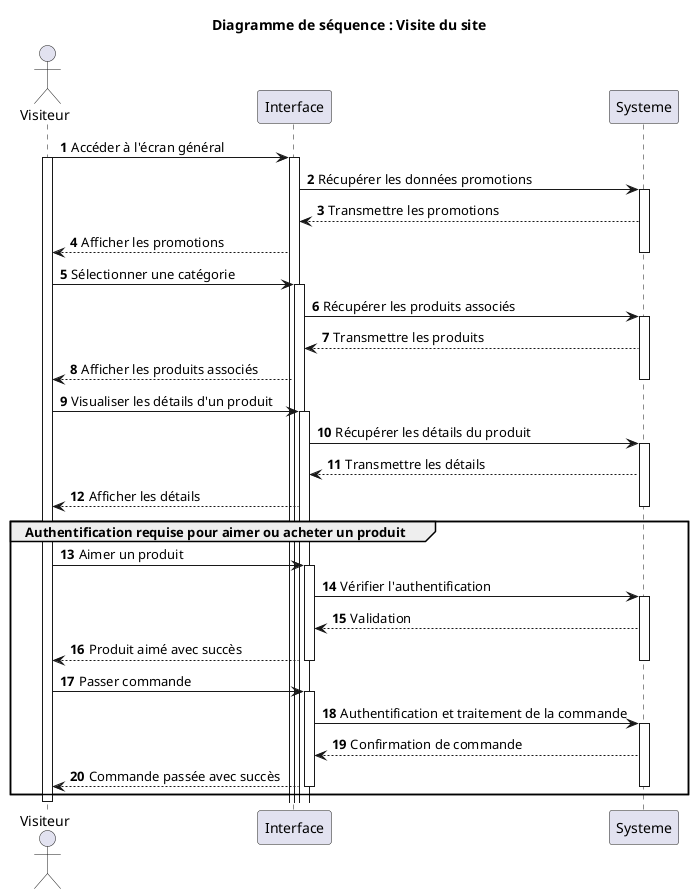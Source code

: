 @startuml
actor Visiteur as User

autonumber

title Diagramme de séquence : Visite du site

User -> Interface : Accéder à l'écran général
activate User
activate Interface
Interface -> Systeme : Récupérer les données promotions
activate Systeme
Systeme --> Interface : Transmettre les promotions
Interface --> User : Afficher les promotions

deactivate Systeme

User -> Interface : Sélectionner une catégorie
activate Interface
Interface -> Systeme : Récupérer les produits associés
activate Systeme
Systeme --> Interface : Transmettre les produits
Interface --> User : Afficher les produits associés

deactivate Systeme

User -> Interface : Visualiser les détails d'un produit
activate Interface
Interface -> Systeme : Récupérer les détails du produit
activate Systeme
Systeme --> Interface : Transmettre les détails
Interface --> User : Afficher les détails

deactivate Systeme

group Authentification requise pour aimer ou acheter un produit
    User -> Interface : Aimer un produit
    activate Interface
    Interface -> Systeme : Vérifier l'authentification
    activate Systeme
    Systeme --> Interface : Validation
    Interface --> User : Produit aimé avec succès
    deactivate Systeme
    deactivate Interface

    User -> Interface : Passer commande
    activate Interface
    Interface -> Systeme : Authentification et traitement de la commande
    activate Systeme
    Systeme --> Interface : Confirmation de commande
    Interface --> User : Commande passée avec succès
    deactivate Systeme
    deactivate Interface
end

deactivate User
@enduml
